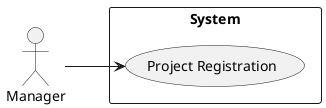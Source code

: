 @startuml

left to right direction
actor "Manager" as fc
rectangle System {
  usecase "Project Registration" as UC1
}
fc --> UC1

@enduml

